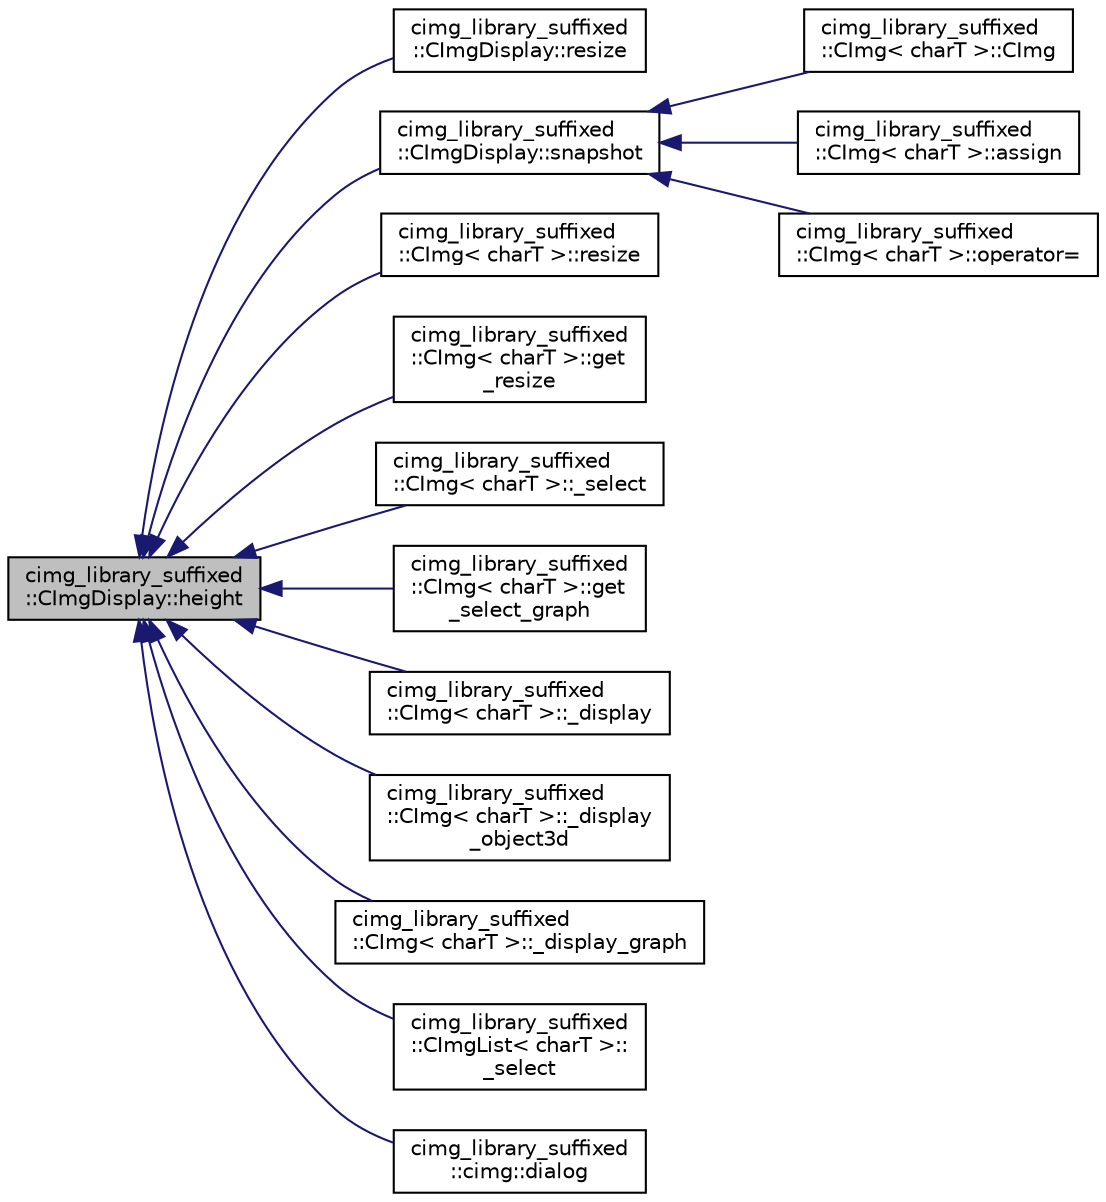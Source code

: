 digraph "cimg_library_suffixed::CImgDisplay::height"
{
  edge [fontname="Helvetica",fontsize="10",labelfontname="Helvetica",labelfontsize="10"];
  node [fontname="Helvetica",fontsize="10",shape=record];
  rankdir="LR";
  Node285 [label="cimg_library_suffixed\l::CImgDisplay::height",height=0.2,width=0.4,color="black", fillcolor="grey75", style="filled", fontcolor="black"];
  Node285 -> Node286 [dir="back",color="midnightblue",fontsize="10",style="solid",fontname="Helvetica"];
  Node286 [label="cimg_library_suffixed\l::CImgDisplay::resize",height=0.2,width=0.4,color="black", fillcolor="white", style="filled",URL="$structcimg__library__suffixed_1_1_c_img_display.html#a1da38da8b6517995ebd493d6bcca52ca",tooltip="Resize display to the size of another CImgDisplay instance. "];
  Node285 -> Node287 [dir="back",color="midnightblue",fontsize="10",style="solid",fontname="Helvetica"];
  Node287 [label="cimg_library_suffixed\l::CImgDisplay::snapshot",height=0.2,width=0.4,color="black", fillcolor="white", style="filled",URL="$structcimg__library__suffixed_1_1_c_img_display.html#a914ee0515249db301dc66275861a6b3e",tooltip="Take a snapshot of the associated window content. "];
  Node287 -> Node288 [dir="back",color="midnightblue",fontsize="10",style="solid",fontname="Helvetica"];
  Node288 [label="cimg_library_suffixed\l::CImg\< charT \>::CImg",height=0.2,width=0.4,color="black", fillcolor="white", style="filled",URL="$structcimg__library__suffixed_1_1_c_img.html#a015159d8cee61c2f2316c3e128470a71",tooltip="Construct image from a display window. "];
  Node287 -> Node289 [dir="back",color="midnightblue",fontsize="10",style="solid",fontname="Helvetica"];
  Node289 [label="cimg_library_suffixed\l::CImg\< charT \>::assign",height=0.2,width=0.4,color="black", fillcolor="white", style="filled",URL="$structcimg__library__suffixed_1_1_c_img.html#a668fe887682e7cbb469409842bb98cd2",tooltip="Construct image from a display window . "];
  Node287 -> Node290 [dir="back",color="midnightblue",fontsize="10",style="solid",fontname="Helvetica"];
  Node290 [label="cimg_library_suffixed\l::CImg\< charT \>::operator=",height=0.2,width=0.4,color="black", fillcolor="white", style="filled",URL="$structcimg__library__suffixed_1_1_c_img.html#a75e18966d8e02a9cee85642038e30a08",tooltip="Copy the content of a display window to the current image instance. "];
  Node285 -> Node291 [dir="back",color="midnightblue",fontsize="10",style="solid",fontname="Helvetica"];
  Node291 [label="cimg_library_suffixed\l::CImg\< charT \>::resize",height=0.2,width=0.4,color="black", fillcolor="white", style="filled",URL="$structcimg__library__suffixed_1_1_c_img.html#a1c315c22e2c514fdc3c56ff16a87e1c2",tooltip="Resize image to dimensions of a display window. "];
  Node285 -> Node292 [dir="back",color="midnightblue",fontsize="10",style="solid",fontname="Helvetica"];
  Node292 [label="cimg_library_suffixed\l::CImg\< charT \>::get\l_resize",height=0.2,width=0.4,color="black", fillcolor="white", style="filled",URL="$structcimg__library__suffixed_1_1_c_img.html#a19d3e26a995193301c7b1d11b7c7080f",tooltip="Resize image to dimensions of a display window . "];
  Node285 -> Node293 [dir="back",color="midnightblue",fontsize="10",style="solid",fontname="Helvetica"];
  Node293 [label="cimg_library_suffixed\l::CImg\< charT \>::_select",height=0.2,width=0.4,color="black", fillcolor="white", style="filled",URL="$structcimg__library__suffixed_1_1_c_img.html#ad9b7141242d0b6e861a8014112ddb5b5"];
  Node285 -> Node294 [dir="back",color="midnightblue",fontsize="10",style="solid",fontname="Helvetica"];
  Node294 [label="cimg_library_suffixed\l::CImg\< charT \>::get\l_select_graph",height=0.2,width=0.4,color="black", fillcolor="white", style="filled",URL="$structcimg__library__suffixed_1_1_c_img.html#a689f47424dc7c548ebfe53e431409199",tooltip="Select sub-graph in a graph. "];
  Node285 -> Node295 [dir="back",color="midnightblue",fontsize="10",style="solid",fontname="Helvetica"];
  Node295 [label="cimg_library_suffixed\l::CImg\< charT \>::_display",height=0.2,width=0.4,color="black", fillcolor="white", style="filled",URL="$structcimg__library__suffixed_1_1_c_img.html#adf9d80c60e82b079056c31cb0fe61faf"];
  Node285 -> Node296 [dir="back",color="midnightblue",fontsize="10",style="solid",fontname="Helvetica"];
  Node296 [label="cimg_library_suffixed\l::CImg\< charT \>::_display\l_object3d",height=0.2,width=0.4,color="black", fillcolor="white", style="filled",URL="$structcimg__library__suffixed_1_1_c_img.html#a8b40db5a9818c3f961a90840b271de6c"];
  Node285 -> Node297 [dir="back",color="midnightblue",fontsize="10",style="solid",fontname="Helvetica"];
  Node297 [label="cimg_library_suffixed\l::CImg\< charT \>::_display_graph",height=0.2,width=0.4,color="black", fillcolor="white", style="filled",URL="$structcimg__library__suffixed_1_1_c_img.html#a39224c81542abc157318e64a6df11fdf"];
  Node285 -> Node298 [dir="back",color="midnightblue",fontsize="10",style="solid",fontname="Helvetica"];
  Node298 [label="cimg_library_suffixed\l::CImgList\< charT \>::\l_select",height=0.2,width=0.4,color="black", fillcolor="white", style="filled",URL="$structcimg__library__suffixed_1_1_c_img_list.html#af8a6b01f20b2d459e5abe6b99836ea9a"];
  Node285 -> Node299 [dir="back",color="midnightblue",fontsize="10",style="solid",fontname="Helvetica"];
  Node299 [label="cimg_library_suffixed\l::cimg::dialog",height=0.2,width=0.4,color="black", fillcolor="white", style="filled",URL="$namespacecimg__library__suffixed_1_1cimg.html#a11aed0e6b30d75bf50946ee78d1aed94",tooltip="Display a simple dialog box, and wait for the user&#39;s response. "];
}
